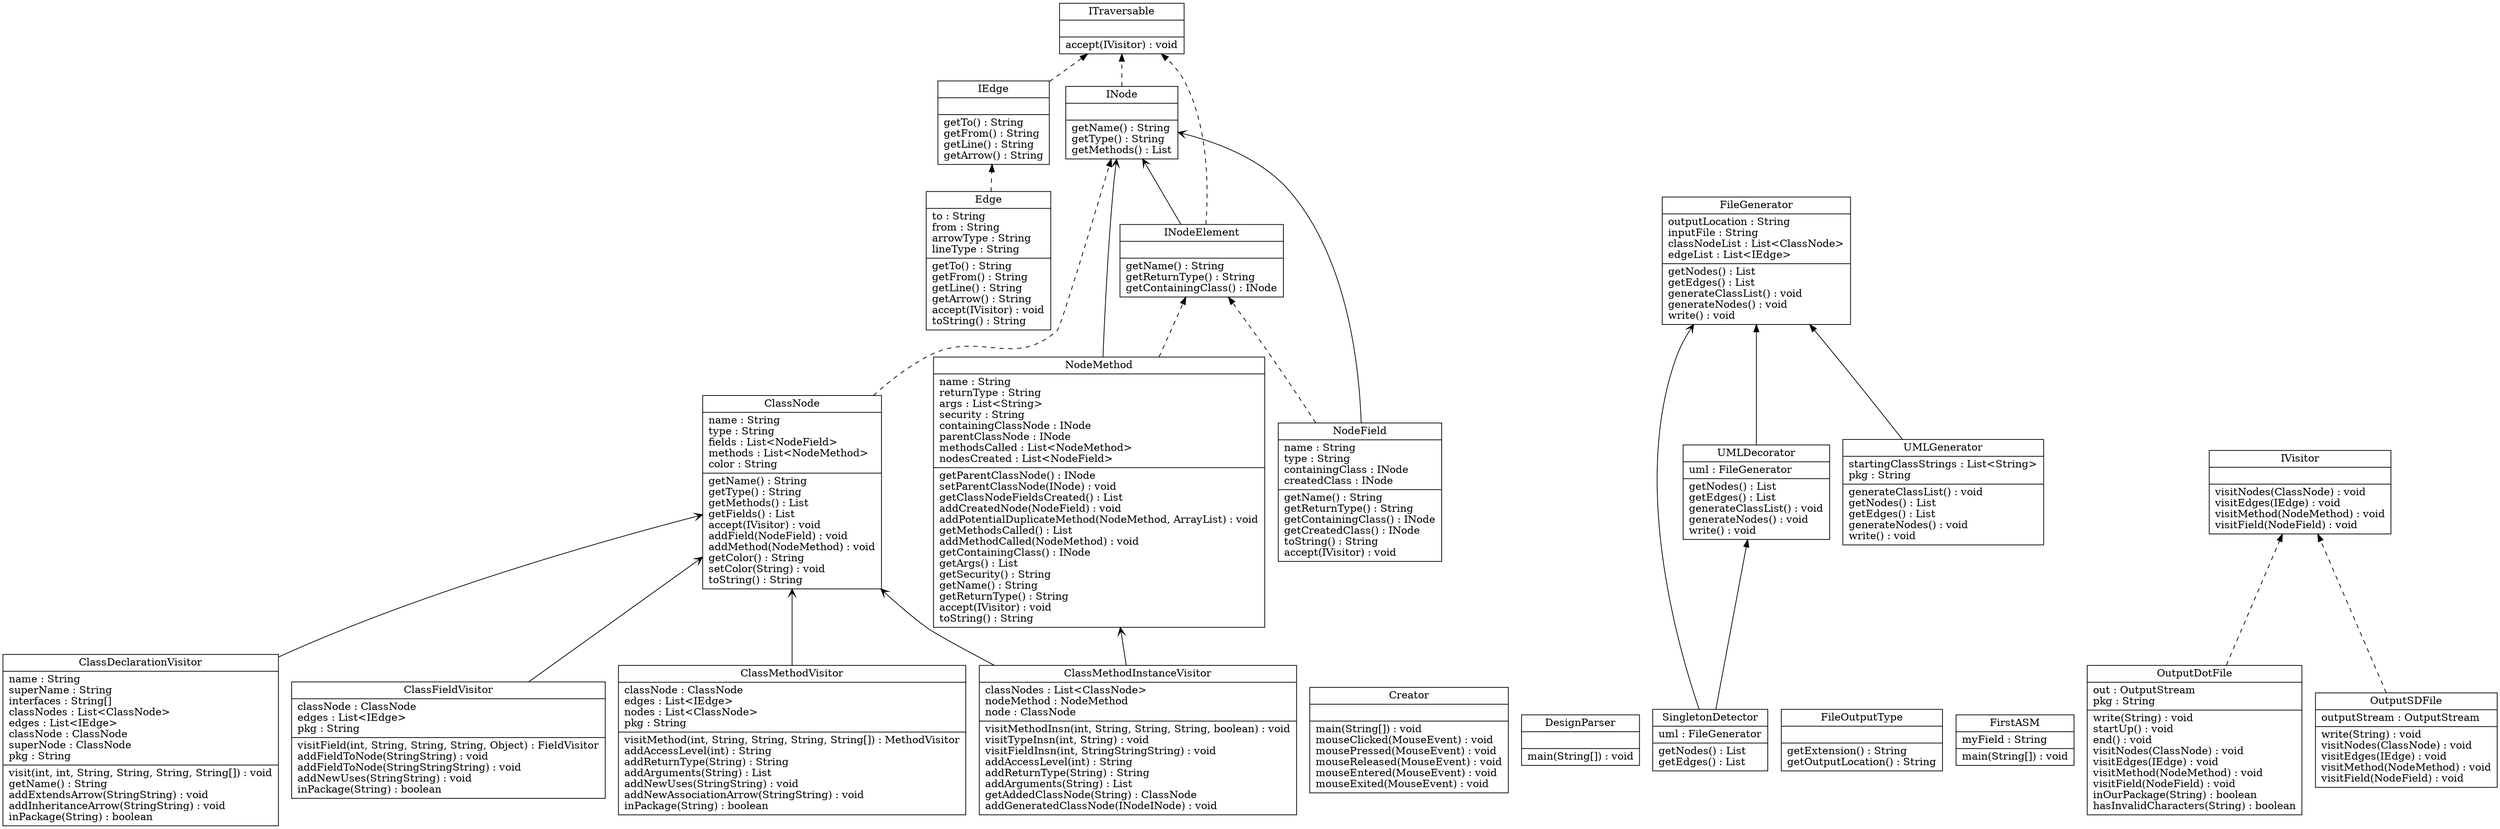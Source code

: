 digraph G {

fontname = "Bitstream Vera Sans"
fontsize = 8
rankdir=BT

node [shape = "record" color = "#000000"]
ClassTClassDeclarationVisitor [label = "{ClassDeclarationVisitor|name : String\lsuperName : String\linterfaces : String[]\lclassNodes : List\<ClassNode\>\ledges : List\<IEdge\>\lclassNode : ClassNode\lsuperNode : ClassNode\lpkg : String\l|visit(int, int, String, String, String, String[]) : void\lgetName() : String\laddExtendsArrow(StringString) : void\laddInheritanceArrow(StringString) : void\linPackage(String) : boolean\l}"]
node [shape = "record" color = "#000000"]
ClassTClassFieldVisitor [label = "{ClassFieldVisitor|classNode : ClassNode\ledges : List\<IEdge\>\lpkg : String\l|visitField(int, String, String, String, Object) : FieldVisitor\laddFieldToNode(StringString) : void\laddFieldToNode(StringStringString) : void\laddNewUses(StringString) : void\linPackage(String) : boolean\l}"]
node [shape = "record" color = "#000000"]
ClassTClassMethodInstanceVisitor [label = "{ClassMethodInstanceVisitor|classNodes : List\<ClassNode\>\lnodeMethod : NodeMethod\lnode : ClassNode\l|visitMethodInsn(int, String, String, String, boolean) : void\lvisitTypeInsn(int, String) : void\lvisitFieldInsn(int, StringStringString) : void\laddAccessLevel(int) : String\laddReturnType(String) : String\laddArguments(String) : List\lgetAddedClassNode(String) : ClassNode\laddGeneratedClassNode(INodeINode) : void\l}"]
node [shape = "record" color = "#000000"]
ClassTClassMethodVisitor [label = "{ClassMethodVisitor|classNode : ClassNode\ledges : List\<IEdge\>\lnodes : List\<ClassNode\>\lpkg : String\l|visitMethod(int, String, String, String, String[]) : MethodVisitor\laddAccessLevel(int) : String\laddReturnType(String) : String\laddArguments(String) : List\laddNewUses(StringString) : void\laddNewAssociationArrow(StringString) : void\linPackage(String) : boolean\l}"]
node [shape = "record" color = "#000000"]
ClassTClassNode [label = "{ClassNode|name : String\ltype : String\lfields : List\<NodeField\>\lmethods : List\<NodeMethod\>\lcolor : String\l|getName() : String\lgetType() : String\lgetMethods() : List\lgetFields() : List\laccept(IVisitor) : void\laddField(NodeField) : void\laddMethod(NodeMethod) : void\lgetColor() : String\lsetColor(String) : void\ltoString() : String\l}"]
node [shape = "record" color = "#000000"]
ClassTCreator [label = "{Creator||main(String[]) : void\lmouseClicked(MouseEvent) : void\lmousePressed(MouseEvent) : void\lmouseReleased(MouseEvent) : void\lmouseEntered(MouseEvent) : void\lmouseExited(MouseEvent) : void\l}"]
node [shape = "record" color = "#000000"]
ClassTDesignParser [label = "{DesignParser||main(String[]) : void\l}"]
node [shape = "record" color = "#000000"]
ClassTEdge [label = "{Edge|to : String\lfrom : String\larrowType : String\llineType : String\l|getTo() : String\lgetFrom() : String\lgetLine() : String\lgetArrow() : String\laccept(IVisitor) : void\ltoString() : String\l}"]
node [shape = "record" color = "#000000"]
ClassTFileGenerator [label = "{FileGenerator|outputLocation : String\linputFile : String\lclassNodeList : List\<ClassNode\>\ledgeList : List\<IEdge\>\l|getNodes() : List\lgetEdges() : List\lgenerateClassList() : void\lgenerateNodes() : void\lwrite() : void\l}"]
node [shape = "record" color = "#000000"]
ClassTFileOutputType [label = "{FileOutputType||getExtension() : String\lgetOutputLocation() : String\l}"]
node [shape = "record" color = "#000000"]
ClassTFirstASM [label = "{FirstASM|myField : String\l|main(String[]) : void\l}"]
node [shape = "record" color = "#000000"]
ClassTIEdge [label = "{IEdge||getTo() : String\lgetFrom() : String\lgetLine() : String\lgetArrow() : String\l}"]
node [shape = "record" color = "#000000"]
ClassTINode [label = "{INode||getName() : String\lgetType() : String\lgetMethods() : List\l}"]
node [shape = "record" color = "#000000"]
ClassTINodeElement [label = "{INodeElement||getName() : String\lgetReturnType() : String\lgetContainingClass() : INode\l}"]
node [shape = "record" color = "#000000"]
ClassTITraversable [label = "{ITraversable||accept(IVisitor) : void\l}"]
node [shape = "record" color = "#000000"]
ClassTIVisitor [label = "{IVisitor||visitNodes(ClassNode) : void\lvisitEdges(IEdge) : void\lvisitMethod(NodeMethod) : void\lvisitField(NodeField) : void\l}"]
node [shape = "record" color = "#000000"]
ClassTNodeField [label = "{NodeField|name : String\ltype : String\lcontainingClass : INode\lcreatedClass : INode\l|getName() : String\lgetReturnType() : String\lgetContainingClass() : INode\lgetCreatedClass() : INode\ltoString() : String\laccept(IVisitor) : void\l}"]
node [shape = "record" color = "#000000"]
ClassTNodeMethod [label = "{NodeMethod|name : String\lreturnType : String\largs : List\<String\>\lsecurity : String\lcontainingClassNode : INode\lparentClassNode : INode\lmethodsCalled : List\<NodeMethod\>\lnodesCreated : List\<NodeField\>\l|getParentClassNode() : INode\lsetParentClassNode(INode) : void\lgetClassNodeFieldsCreated() : List\laddCreatedNode(NodeField) : void\laddPotentialDuplicateMethod(NodeMethod, ArrayList) : void\lgetMethodsCalled() : List\laddMethodCalled(NodeMethod) : void\lgetContainingClass() : INode\lgetArgs() : List\lgetSecurity() : String\lgetName() : String\lgetReturnType() : String\laccept(IVisitor) : void\ltoString() : String\l}"]
node [shape = "record" color = "#000000"]
ClassTOutputDotFile [label = "{OutputDotFile|out : OutputStream\lpkg : String\l|write(String) : void\lstartUp() : void\lend() : void\lvisitNodes(ClassNode) : void\lvisitEdges(IEdge) : void\lvisitMethod(NodeMethod) : void\lvisitField(NodeField) : void\linOurPackage(String) : boolean\lhasInvalidCharacters(String) : boolean\l}"]
node [shape = "record" color = "#000000"]
ClassTOutputSDFile [label = "{OutputSDFile|outputStream : OutputStream\l|write(String) : void\lvisitNodes(ClassNode) : void\lvisitEdges(IEdge) : void\lvisitMethod(NodeMethod) : void\lvisitField(NodeField) : void\l}"]
node [shape = "record" color = "#000000"]
ClassTSingletonDetector [label = "{SingletonDetector|uml : FileGenerator\l|getNodes() : List\lgetEdges() : List\l}"]
node [shape = "record" color = "#000000"]
ClassTUMLDecorator [label = "{UMLDecorator|uml : FileGenerator\l|getNodes() : List\lgetEdges() : List\lgenerateClassList() : void\lgenerateNodes() : void\lwrite() : void\l}"]
node [shape = "record" color = "#000000"]
ClassTUMLGenerator [label = "{UMLGenerator|startingClassStrings : List\<String\>\lpkg : String\l|generateClassList() : void\lgetNodes() : List\lgetEdges() : List\lgenerateNodes() : void\lwrite() : void\l}"]
edge [arrowhead = "vee" style = "solid" ]
ClassTClassDeclarationVisitor -> ClassTClassNode
edge [arrowhead = "vee" style = "solid" ]
ClassTClassFieldVisitor -> ClassTClassNode
edge [arrowhead = "vee" style = "solid" ]
ClassTClassMethodInstanceVisitor -> ClassTNodeMethod
edge [arrowhead = "vee" style = "solid" ]
ClassTClassMethodInstanceVisitor -> ClassTClassNode
edge [arrowhead = "vee" style = "solid" ]
ClassTClassMethodVisitor -> ClassTClassNode
edge [arrowhead = "normal" style = "dashed" ]
ClassTClassNode -> ClassTINode
edge [arrowhead = "normal" style = "dashed" ]
ClassTEdge -> ClassTIEdge
edge [arrowhead = "normal" style = "dashed" ]
ClassTIEdge -> ClassTITraversable
edge [arrowhead = "normal" style = "dashed" ]
ClassTINode -> ClassTITraversable
edge [arrowhead = "normal" style = "dashed" ]
ClassTINodeElement -> ClassTITraversable
edge [arrowhead = "vee" style = "solid" ]
ClassTINodeElement -> ClassTINode
edge [arrowhead = "normal" style = "dashed" ]
ClassTNodeField -> ClassTINodeElement
edge [arrowhead = "vee" style = "solid" ]
ClassTNodeField -> ClassTINode
edge [arrowhead = "normal" style = "dashed" ]
ClassTNodeMethod -> ClassTINodeElement
edge [arrowhead = "vee" style = "solid" ]
ClassTNodeMethod -> ClassTINode
edge [arrowhead = "normal" style = "dashed" ]
ClassTOutputDotFile -> ClassTIVisitor
edge [arrowhead = "normal" style = "dashed" ]
ClassTOutputSDFile -> ClassTIVisitor
edge [arrowhead = "normal" style = "solid" ]
ClassTSingletonDetector -> ClassTUMLDecorator
edge [arrowhead = "vee" style = "solid" ]
ClassTSingletonDetector -> ClassTFileGenerator
edge [arrowhead = "normal" style = "solid" ]
ClassTUMLDecorator -> ClassTFileGenerator
edge [arrowhead = "normal" style = "solid" ]
ClassTUMLGenerator -> ClassTFileGenerator
}
